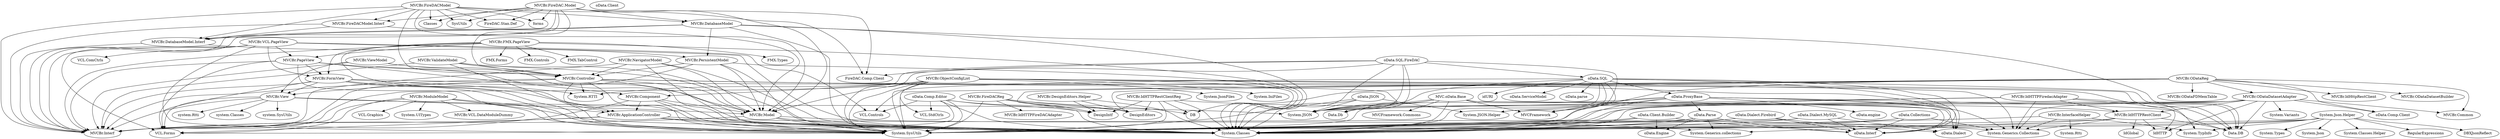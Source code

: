 DiGraph Uses {
  "MVC.oData.Base" -> "System.Classes"
  "MVC.oData.Base" -> "System.SysUtils"
  "MVC.oData.Base" -> "MVCFramework"
  "MVC.oData.Base" -> "MVCFramework.Commons"
  "MVC.oData.Base" -> "Data.Db"
  "MVC.oData.Base" -> "oData.Interf"
  "MVC.oData.Base" -> "oData.Dialect"
  "MVC.oData.Base" -> "System.JSON"
  "MVC.oData.Base" [href="MVC.oData.Base.html"]
  "MVCBr.ApplicationController" -> "VCL.Forms"
  "MVCBr.ApplicationController" -> "System.Classes"
  "MVCBr.ApplicationController" -> "System.Generics.Collections"
  "MVCBr.ApplicationController" -> "System.SysUtils"
  "MVCBr.ApplicationController" -> "MVCBr.Interf"
  "MVCBr.ApplicationController" [href="MVCBr.ApplicationController.html"]
  "MVCBr.Component" -> "MVCBr.Interf"
  "MVCBr.Component" -> "MVCBr.Model"
  "MVCBr.Component" -> "MVCBr.ApplicationController"
  "MVCBr.Component" -> "System.Classes"
  "MVCBr.Component" -> "System.SysUtils"
  "MVCBr.Component" [href="MVCBr.Component.html"]
  "MVCBr.Controller" -> "MVCBr.Interf"
  "MVCBr.Controller" -> "MVCBr.Model"
  "MVCBr.Controller" -> "MVCBr.View"
  "MVCBr.Controller" -> "System.Generics.Collections"
  "MVCBr.Controller" -> "System.TypInfo"
  "MVCBr.Controller" -> "System.Classes"
  "MVCBr.Controller" -> "System.SysUtils"
  "MVCBr.Controller" -> "MVCBr.ApplicationController"
  "MVCBr.Controller" -> "System.RTTI"
  "MVCBr.Controller" [href="MVCBr.Controller.html"]
  "MVCBr.DatabaseModel" -> "System.Classes"
  "MVCBr.DatabaseModel" -> "System.SysUtils"
  "MVCBr.DatabaseModel" -> "MVCBr.Interf"
  "MVCBr.DatabaseModel" -> "MVCBr.DatabaseModel.Interf"
  "MVCBr.DatabaseModel" -> "Data.DB"
  "MVCBr.DatabaseModel" -> "MVCBr.PersistentModel"
  "MVCBr.DatabaseModel" [href="MVCBr.DatabaseModel.html"]
  "MVCBr.DatabaseModel.Interf" -> "MVCBr.Interf"
  "MVCBr.DatabaseModel.Interf" -> "MVCBr.PersistentModel"
  "MVCBr.DatabaseModel.Interf" [href="MVCBr.DatabaseModel.Interf.html"]
  "MVCBr.DesignEditors.Helper" -> "System.Classes"
  "MVCBr.DesignEditors.Helper" -> "DesignIntf"
  "MVCBr.DesignEditors.Helper" -> "DesignEditors"
  "MVCBr.DesignEditors.Helper" [href="MVCBr.DesignEditors.Helper.html"]
  "MVCBr.FireDAC.Model" -> "Classes"
  "MVCBr.FireDAC.Model" -> "forms"
  "MVCBr.FireDAC.Model" -> "SysUtils"
  "MVCBr.FireDAC.Model" -> "MVCBr.Interf"
  "MVCBr.FireDAC.Model" -> "MVCBr.Model"
  "MVCBr.FireDAC.Model" -> "MVCBr.FireDACModel.Interf"
  "MVCBr.FireDAC.Model" -> "MVCBr.Controller"
  "MVCBr.FireDAC.Model" -> "MVCBr.DatabaseModel"
  "MVCBr.FireDAC.Model" -> "MVCBr.DatabaseModel.Interf"
  "MVCBr.FireDAC.Model" -> "FireDAC.Comp.Client"
  "MVCBr.FireDAC.Model" -> "FireDAC.Stan.Def"
  "MVCBr.FireDAC.Model" [href="MVCBr.FireDAC.Model.html"]
  "MVCBr.FireDACModel" -> "Classes"
  "MVCBr.FireDACModel" -> "forms"
  "MVCBr.FireDACModel" -> "SysUtils"
  "MVCBr.FireDACModel" -> "MVCBr.Interf"
  "MVCBr.FireDACModel" -> "MVCBr.Model"
  "MVCBr.FireDACModel" -> "MVCBr.FireDACModel.Interf"
  "MVCBr.FireDACModel" -> "MVCBr.Controller"
  "MVCBr.FireDACModel" -> "MVCBr.DatabaseModel"
  "MVCBr.FireDACModel" -> "MVCBr.DatabaseModel.Interf"
  "MVCBr.FireDACModel" -> "FireDAC.Comp.Client"
  "MVCBr.FireDACModel" -> "FireDAC.Stan.Def"
  "MVCBr.FireDACModel" [href="MVCBr.FireDACModel.html"]
  "MVCBr.FireDACModel.Interf" -> "MVCBr.Interf"
  "MVCBr.FireDACModel.Interf" -> "MVCBr.Model"
  "MVCBr.FireDACModel.Interf" -> "MVCBr.DatabaseModel.Interf"
  "MVCBr.FireDACModel.Interf" [href="MVCBr.FireDACModel.Interf.html"]
  "MVCBr.FireDACReg" -> "System.Classes"
  "MVCBr.FireDACReg" -> "System.SysUtils"
  "MVCBr.FireDACReg" -> "DB"
  "MVCBr.FireDACReg" -> "MVCBr.IdHTTPFireDACAdapter"
  "MVCBr.FireDACReg" -> "DesignIntf"
  "MVCBr.FireDACReg" -> "DesignEditors"
  "MVCBr.FireDACReg" [href="MVCBr.FireDACReg.html"]
  "MVCBr.FMX.PageView" -> "FMX.Forms"
  "MVCBr.FMX.PageView" -> "FMX.Controls"
  "MVCBr.FMX.PageView" -> "System.Classes"
  "MVCBr.FMX.PageView" -> "System.SysUtils"
  "MVCBr.FMX.PageView" -> "MVCBr.Interf"
  "MVCBr.FMX.PageView" -> "MVCBr.PageView"
  "MVCBr.FMX.PageView" -> "MVCBr.FormView"
  "MVCBr.FMX.PageView" -> "FMX.TabControl"
  "MVCBr.FMX.PageView" -> "FMX.Types"
  "MVCBr.FMX.PageView" [href="MVCBr.FMX.PageView.html"]
  "MVCBr.FormView" -> "VCL.Forms"
  "MVCBr.FormView" -> "System.Classes"
  "MVCBr.FormView" -> "System.SysUtils"
  "MVCBr.FormView" -> "System.RTTI"
  "MVCBr.FormView" -> "System.JSON"
  "MVCBr.FormView" -> "MVCBr.ApplicationController"
  "MVCBr.FormView" -> "MVCBr.Interf"
  "MVCBr.FormView" -> "MVCBr.View"
  "MVCBr.FormView" [href="MVCBr.FormView.html"]
  "MVCBr.IdHTTPFiredacAdapter" -> "System.Classes"
  "MVCBr.IdHTTPFiredacAdapter" -> "System.SysUtils"
  "MVCBr.IdHTTPFiredacAdapter" -> "System.JSON"
  "MVCBr.IdHTTPFiredacAdapter" -> "System.Generics.Collections"
  "MVCBr.IdHTTPFiredacAdapter" -> "Data.DB"
  "MVCBr.IdHTTPFiredacAdapter" -> "MVCBr.IdHTTPRestClient"
  "MVCBr.IdHTTPFiredacAdapter" -> "IdHTTP"
  "MVCBr.IdHTTPFiredacAdapter" [href="MVCBr.IdHTTPFiredacAdapter.html"]
  "MVCBr.IdHTTPRestClient" -> "System.Classes"
  "MVCBr.IdHTTPRestClient" -> "System.SysUtils"
  "MVCBr.IdHTTPRestClient" -> "System.Generics.Collections"
  "MVCBr.IdHTTPRestClient" -> "Data.DB"
  "MVCBr.IdHTTPRestClient" -> "IdGlobal"
  "MVCBr.IdHTTPRestClient" -> "IdHTTP"
  "MVCBr.IdHTTPRestClient" [href="MVCBr.IdHTTPRestClient.html"]
  "MVCBr.IdHTTPRestClientReg" -> "System.Classes"
  "MVCBr.IdHTTPRestClientReg" -> "System.SysUtils"
  "MVCBr.IdHTTPRestClientReg" -> "DB"
  "MVCBr.IdHTTPRestClientReg" -> "MVCBr.IdHTTPRestClient"
  "MVCBr.IdHTTPRestClientReg" -> "DesignIntf"
  "MVCBr.IdHTTPRestClientReg" -> "DesignEditors"
  "MVCBr.IdHTTPRestClientReg" [href="MVCBr.IdHTTPRestClientReg.html"]
  "MVCBr.InterfaceHelper" -> "System.Rtti"
  "MVCBr.InterfaceHelper" -> "System.TypInfo"
  "MVCBr.InterfaceHelper" -> "System.Generics.Collections"
  "MVCBr.InterfaceHelper" -> "System.SysUtils"
  "MVCBr.InterfaceHelper" [href="MVCBr.InterfaceHelper.html"]
  "MVCBr.Model" -> "System.Classes"
  "MVCBr.Model" -> "System.SysUtils"
  "MVCBr.Model" -> "System.Generics.collections"
  "MVCBr.Model" -> "MVCBr.Interf"
  "MVCBr.Model" [href="MVCBr.Model.html"]
  "MVCBr.ModuleModel" -> "VCL.Forms"
  "MVCBr.ModuleModel" -> "VCL.Graphics"
  "MVCBr.ModuleModel" -> "System.UITypes"
  "MVCBr.ModuleModel" -> "System.SysUtils"
  "MVCBr.ModuleModel" -> "System.Classes"
  "MVCBr.ModuleModel" -> "MVCBr.ApplicationController"
  "MVCBr.ModuleModel" -> "MVCBr.Interf"
  "MVCBr.ModuleModel" -> "MVCBr.VCL.DataModuleDummy"
  "MVCBr.ModuleModel" [href="MVCBr.ModuleModel.html"]
  "MVCBr.NavigatorModel" -> "System.Classes"
  "MVCBr.NavigatorModel" -> "System.SysUtils"
  "MVCBr.NavigatorModel" -> "MVCBr.Interf"
  "MVCBr.NavigatorModel" -> "MVCBr.Model"
  "MVCBr.NavigatorModel" -> "MVCBr.Controller"
  "MVCBr.NavigatorModel" [href="MVCBr.NavigatorModel.html"]
  "MVCBr.ObjectConfigList" -> "System.Classes"
  "MVCBr.ObjectConfigList" -> "System.SysUtils"
  "MVCBr.ObjectConfigList" -> "System.RTTI"
  "MVCBr.ObjectConfigList" -> "System.JsonFiles"
  "MVCBr.ObjectConfigList" -> "System.IniFiles"
  "MVCBr.ObjectConfigList" -> "Data.DB"
  "MVCBr.ObjectConfigList" -> "VCL.StdCtrls"
  "MVCBr.ObjectConfigList" -> "VCL.Controls"
  "MVCBr.ObjectConfigList" -> "MVCBr.Model"
  "MVCBr.ObjectConfigList" -> "MVCBr.Component"
  "MVCBr.ObjectConfigList" -> "System.Generics.Collections"
  "MVCBr.ObjectConfigList" [href="MVCBr.ObjectConfigList.html"]
  "MVCBr.ODataDatasetAdapter" -> "System.Classes"
  "MVCBr.ODataDatasetAdapter" -> "System.SysUtils"
  "MVCBr.ODataDatasetAdapter" -> "System.JSON"
  "MVCBr.ODataDatasetAdapter" -> "System.Variants"
  "MVCBr.ODataDatasetAdapter" -> "System.Generics.Collections"
  "MVCBr.ODataDatasetAdapter" -> "Data.DB"
  "MVCBr.ODataDatasetAdapter" -> "MVCBr.IdHTTPRestClient"
  "MVCBr.ODataDatasetAdapter" -> "oData.Comp.Client"
  "MVCBr.ODataDatasetAdapter" -> "MVCBr.Common"
  "MVCBr.ODataDatasetAdapter" -> "IdHTTP"
  "MVCBr.ODataDatasetAdapter" [href="MVCBr.ODataDatasetAdapter.html"]
  "MVCBr.ODataReg" -> "System.Classes"
  "MVCBr.ODataReg" -> "System.SysUtils"
  "MVCBr.ODataReg" -> "DB"
  "MVCBr.ODataReg" -> "MVCBr.ODataDatasetAdapter"
  "MVCBr.ODataReg" -> "oData.Comp.Client"
  "MVCBr.ODataReg" -> "MVCBr.IdHttpRestClient"
  "MVCBr.ODataReg" -> "MVCBr.ODataDatasetBuilder"
  "MVCBr.ODataReg" -> "MVCBr.Common"
  "MVCBr.ODataReg" -> "MVCBr.ODataFDMemTable"
  "MVCBr.ODataReg" -> "DesignIntf"
  "MVCBr.ODataReg" -> "DesignEditors"
  "MVCBr.ODataReg" [href="MVCBr.ODataReg.html"]
  "MVCBr.PageView" -> "VCL.Forms"
  "MVCBr.PageView" -> "System.Classes"
  "MVCBr.PageView" -> "System.SysUtils"
  "MVCBr.PageView" -> "MVCBr.Interf"
  "MVCBr.PageView" -> "MVCBr.Controller"
  "MVCBr.PageView" -> "MVCBr.Component"
  "MVCBr.PageView" -> "MVCBr.FormView"
  "MVCBr.PageView" [href="MVCBr.PageView.html"]
  "MVCBr.PersistentModel" -> "System.Classes"
  "MVCBr.PersistentModel" -> "System.SysUtils"
  "MVCBr.PersistentModel" -> "MVCBr.Interf"
  "MVCBr.PersistentModel" -> "MVCBr.Model"
  "MVCBr.PersistentModel" -> "MVCBr.Controller"
  "MVCBr.PersistentModel" [href="MVCBr.PersistentModel.html"]
  "MVCBr.ValidateModel" -> "System.Classes"
  "MVCBr.ValidateModel" -> "System.SysUtils"
  "MVCBr.ValidateModel" -> "MVCBr.Interf"
  "MVCBr.ValidateModel" -> "MVCBr.Model"
  "MVCBr.ValidateModel" -> "MVCBr.Controller"
  "MVCBr.ValidateModel" [href="MVCBr.ValidateModel.html"]
  "MVCBr.VCL.PageView" -> "VCL.Forms"
  "MVCBr.VCL.PageView" -> "VCL.Controls"
  "MVCBr.VCL.PageView" -> "System.Classes"
  "MVCBr.VCL.PageView" -> "System.SysUtils"
  "MVCBr.VCL.PageView" -> "MVCBr.Interf"
  "MVCBr.VCL.PageView" -> "MVCBr.PageView"
  "MVCBr.VCL.PageView" -> "MVCBr.FormView"
  "MVCBr.VCL.PageView" -> "VCL.ComCtrls"
  "MVCBr.VCL.PageView" [href="MVCBr.VCL.PageView.html"]
  "MVCBr.View" -> "VCL.Forms"
  "MVCBr.View" -> "system.Classes"
  "MVCBr.View" -> "system.SysUtils"
  "MVCBr.View" -> "system.Rtti"
  "MVCBr.View" -> "MVCBr.Model"
  "MVCBr.View" -> "MVCBr.Interf"
  "MVCBr.View" -> "System.JSON"
  "MVCBr.View" [href="MVCBr.View.html"]
  "MVCBr.ViewModel" -> "MVCBr.Interf"
  "MVCBr.ViewModel" -> "MVCBr.Model"
  "MVCBr.ViewModel" -> "MVCBr.View"
  "MVCBr.ViewModel" -> "MVCBr.Controller"
  "MVCBr.ViewModel" [href="MVCBr.ViewModel.html"]
  "oData.Client" [href="oData.Client.html"]
  "oData.Client.Builder" -> "System.Classes"
  "oData.Client.Builder" -> "System.SysUtils"
  "oData.Client.Builder" -> "oData.Engine"
  "oData.Client.Builder" -> "oData.Interf"
  "oData.Client.Builder" [href="oData.Client.Builder.html"]
  "oData.Collections" -> "System.Classes"
  "oData.Collections" -> "System.SysUtils"
  "oData.Collections" -> "System.Generics.Collections"
  "oData.Collections" -> "oData.Interf"
  "oData.Collections" [href="oData.Collections.html"]
  "oData.Comp.Editor" -> "System.Classes"
  "oData.Comp.Editor" -> "System.SysUtils"
  "oData.Comp.Editor" -> "VCL.Forms"
  "oData.Comp.Editor" -> "DesignIntf"
  "oData.Comp.Editor" -> "DesignEditors"
  "oData.Comp.Editor" -> "VCL.Controls"
  "oData.Comp.Editor" -> "VCL.StdCtrls"
  "oData.Comp.Editor" [href="oData.Comp.Editor.html"]
  "oData.Dialect.Firebird" -> "System.Classes"
  "oData.Dialect.Firebird" -> "System.SysUtils"
  "oData.Dialect.Firebird" -> "oData.Interf"
  "oData.Dialect.Firebird" -> "oData.Dialect"
  "oData.Dialect.Firebird" [href="oData.Dialect.Firebird.html"]
  "oData.Dialect.MySQL" -> "System.Classes"
  "oData.Dialect.MySQL" -> "System.SysUtils"
  "oData.Dialect.MySQL" -> "oData.Interf"
  "oData.Dialect.MySQL" -> "oData.Dialect"
  "oData.Dialect.MySQL" [href="oData.Dialect.MySQL.html"]
  "oData.JSON" -> "System.Classes"
  "oData.JSON" -> "System.SysUtils"
  "oData.JSON" -> "System.JSON"
  "oData.JSON" -> "System.JSON.Helper"
  "oData.JSON" [href="oData.JSON.html"]
  "oData.Parse" -> "System.Classes"
  "oData.Parse" -> "System.SysUtils"
  "oData.Parse" -> "System.Generics.collections"
  "oData.Parse" -> "oData.Engine"
  "oData.Parse" -> "oData.Interf"
  "oData.Parse" [href="oData.Parse.html"]
  "oData.ProxyBase" -> "System.Classes"
  "oData.ProxyBase" -> "System.SysUtils"
  "oData.ProxyBase" -> "Data.DB"
  "oData.ProxyBase" -> "MVCFramework"
  "oData.ProxyBase" -> "System.JSON"
  "oData.ProxyBase" -> "oData.Interf"
  "oData.ProxyBase" -> "oData.engine"
  "oData.ProxyBase" -> "oData.Parse"
  "oData.ProxyBase" -> "oData.Dialect"
  "oData.ProxyBase" [href="oData.ProxyBase.html"]
  "oData.SQL" -> "System.Classes"
  "oData.SQL" -> "System.SysUtils"
  "oData.SQL" -> "Data.DB"
  "oData.SQL" -> "idURI"
  "oData.SQL" -> "oData.ServiceModel"
  "oData.SQL" -> "System.JSON.Helper"
  "oData.SQL" -> "oData.Interf"
  "oData.SQL" -> "oData.Dialect"
  "oData.SQL" -> "System.JSON"
  "oData.SQL" -> "oData.ProxyBase"
  "oData.SQL" -> "oData.parse"
  "oData.SQL" -> "MVCFramework"
  "oData.SQL" [href="oData.SQL.html"]
  "oData.SQL.FireDAC" -> "System.Classes"
  "oData.SQL.FireDAC" -> "System.SysUtils"
  "oData.SQL.FireDAC" -> "Data.Db"
  "oData.SQL.FireDAC" -> "oData.SQL"
  "oData.SQL.FireDAC" -> "System.JSON"
  "oData.SQL.FireDAC" -> "MVCBr.Interf"
  "oData.SQL.FireDAC" -> "System.JSON.Helper"
  "oData.SQL.FireDAC" -> "FireDAC.Comp.Client"
  "oData.SQL.FireDAC" [href="oData.SQL.FireDAC.html"]
  "System.Json.Helper" -> "System.Classes"
  "System.Json.Helper" -> "System.Types"
  "System.Json.Helper" -> "System.SysUtils"
  "System.Json.Helper" -> "System.TypInfo"
  "System.Json.Helper" -> "System.Json"
  "System.Json.Helper" -> "System.Generics.collections"
  "System.Json.Helper" -> "System.Classes.Helper"
  "System.Json.Helper" -> "RegularExpressions"
  "System.Json.Helper" -> "DBXJsonReflect"
  "System.Json.Helper" [href="System.Json.Helper.html"]
}
